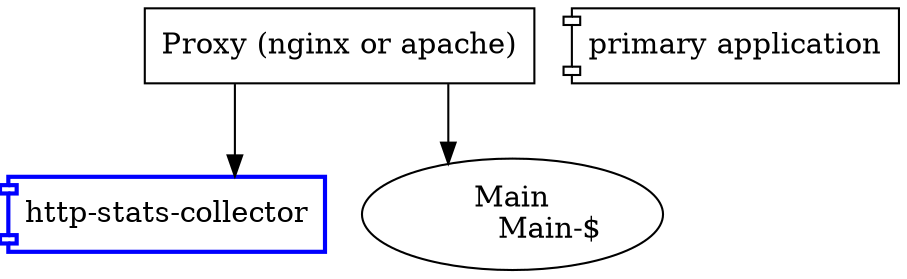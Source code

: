 # Use the graphviz dot tool to generate a PDF/PNG:
# dot http-stats-collector.dot -Tpng -o ../images/http-stats-collector-diagram.png
digraph collector{
	splines="ortho"

	Proxy[shape="box", label="Proxy (nginx or apache)"];
	Main[shape="component", label="primary application"]
	Stats[shape="component", label="http-stats-collector", style="bold", color="blue"]

	Proxy-><Main
	Main-$>Proxy
	Proxy->Stats
}
